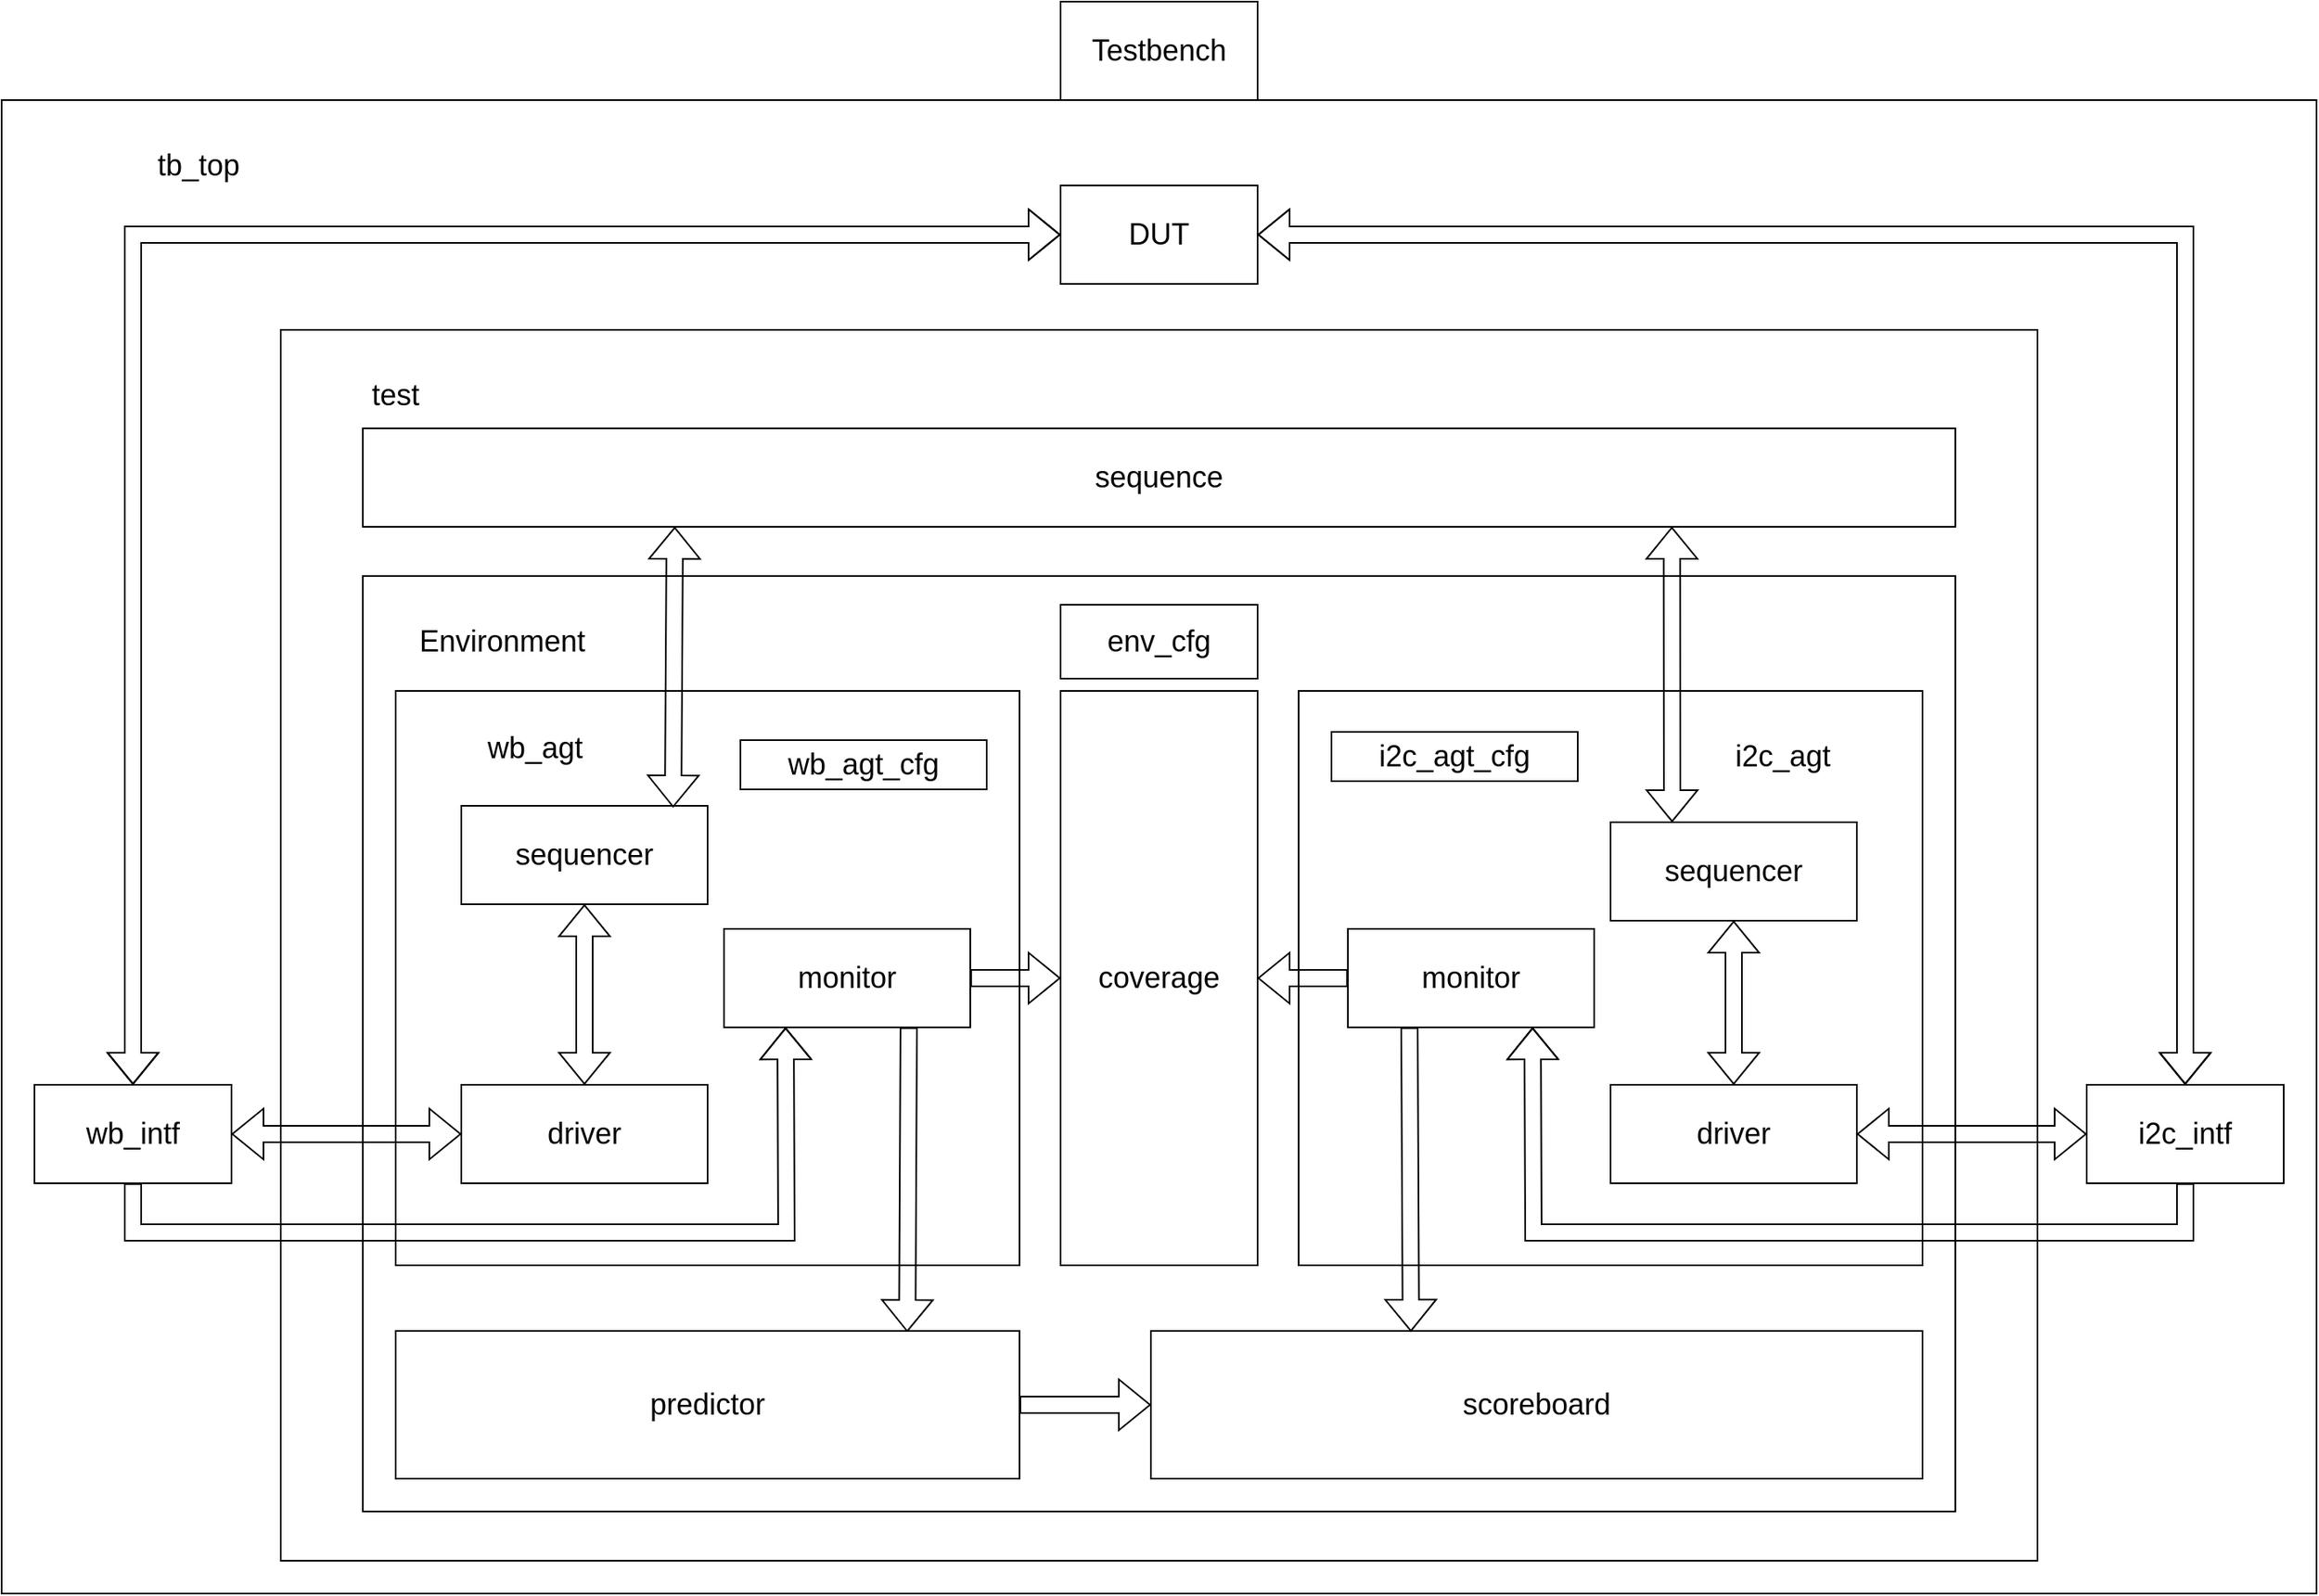 <mxfile version="20.2.3" type="device"><diagram id="UjSEskoKNUYPCKjNQTWm" name="Page-1"><mxGraphModel dx="2035" dy="1854" grid="1" gridSize="10" guides="1" tooltips="1" connect="1" arrows="1" fold="1" page="1" pageScale="1" pageWidth="850" pageHeight="1100" math="0" shadow="0"><root><mxCell id="0"/><mxCell id="1" parent="0"/><mxCell id="ifURD7FmyjEAJJss8QjB-2" value="" style="rounded=0;whiteSpace=wrap;html=1;" parent="1" vertex="1"><mxGeometry x="-240" y="-40" width="1410" height="910" as="geometry"/></mxCell><mxCell id="ifURD7FmyjEAJJss8QjB-3" value="&lt;font style=&quot;font-size: 18px;&quot;&gt;tb_top&lt;/font&gt;" style="rounded=0;whiteSpace=wrap;html=1;strokeWidth=0;strokeColor=#FFFFFF;" parent="1" vertex="1"><mxGeometry x="-180" y="-30" width="120" height="60" as="geometry"/></mxCell><mxCell id="ifURD7FmyjEAJJss8QjB-4" value="DUT" style="rounded=0;whiteSpace=wrap;html=1;fontSize=18;strokeColor=#000000;strokeWidth=1;" parent="1" vertex="1"><mxGeometry x="405" y="12" width="120" height="60" as="geometry"/></mxCell><mxCell id="ifURD7FmyjEAJJss8QjB-5" value="wb_intf" style="rounded=0;whiteSpace=wrap;html=1;fontSize=18;strokeColor=#000000;strokeWidth=1;" parent="1" vertex="1"><mxGeometry x="-220" y="560" width="120" height="60" as="geometry"/></mxCell><mxCell id="ifURD7FmyjEAJJss8QjB-6" value="i2c_intf" style="rounded=0;whiteSpace=wrap;html=1;fontSize=18;strokeColor=#000000;strokeWidth=1;" parent="1" vertex="1"><mxGeometry x="1030" y="560" width="120" height="60" as="geometry"/></mxCell><mxCell id="ifURD7FmyjEAJJss8QjB-13" value="" style="rounded=0;whiteSpace=wrap;html=1;fontSize=18;strokeColor=#000000;strokeWidth=1;" parent="1" vertex="1"><mxGeometry x="-70" y="100" width="1070" height="750" as="geometry"/></mxCell><mxCell id="ifURD7FmyjEAJJss8QjB-14" value="&lt;font style=&quot;font-size: 18px;&quot;&gt;test&lt;/font&gt;" style="rounded=0;whiteSpace=wrap;html=1;strokeWidth=0;strokeColor=#FFFFFF;" parent="1" vertex="1"><mxGeometry x="-60" y="110" width="120" height="60" as="geometry"/></mxCell><mxCell id="ifURD7FmyjEAJJss8QjB-16" value="" style="rounded=0;whiteSpace=wrap;html=1;fontSize=18;strokeColor=#000000;strokeWidth=1;" parent="1" vertex="1"><mxGeometry x="-20" y="250" width="970" height="570" as="geometry"/></mxCell><mxCell id="ifURD7FmyjEAJJss8QjB-17" value="&lt;font style=&quot;font-size: 18px;&quot;&gt;Environment&lt;/font&gt;" style="rounded=0;whiteSpace=wrap;html=1;strokeWidth=0;strokeColor=#FFFFFF;" parent="1" vertex="1"><mxGeometry x="-10" y="260" width="150" height="60" as="geometry"/></mxCell><mxCell id="ifURD7FmyjEAJJss8QjB-18" value="" style="rounded=0;whiteSpace=wrap;html=1;fontSize=18;strokeColor=#000000;strokeWidth=1;" parent="1" vertex="1"><mxGeometry y="320" width="380" height="350" as="geometry"/></mxCell><mxCell id="ifURD7FmyjEAJJss8QjB-20" value="&lt;font style=&quot;font-size: 18px;&quot;&gt;wb_agt&lt;/font&gt;" style="rounded=0;whiteSpace=wrap;html=1;strokeWidth=0;strokeColor=#FFFFFF;" parent="1" vertex="1"><mxGeometry x="10" y="330" width="150" height="50" as="geometry"/></mxCell><mxCell id="ifURD7FmyjEAJJss8QjB-24" value="&lt;font style=&quot;font-size: 18px;&quot;&gt;driver&lt;/font&gt;" style="rounded=0;whiteSpace=wrap;html=1;strokeWidth=1;strokeColor=#000000;" parent="1" vertex="1"><mxGeometry x="40" y="560" width="150" height="60" as="geometry"/></mxCell><mxCell id="ifURD7FmyjEAJJss8QjB-26" value="&lt;font style=&quot;font-size: 18px;&quot;&gt;monitor&lt;/font&gt;" style="rounded=0;whiteSpace=wrap;html=1;strokeWidth=1;strokeColor=#000000;" parent="1" vertex="1"><mxGeometry x="200" y="465" width="150" height="60" as="geometry"/></mxCell><mxCell id="ifURD7FmyjEAJJss8QjB-29" value="&lt;font style=&quot;font-size: 18px;&quot;&gt;sequencer&lt;/font&gt;" style="rounded=0;whiteSpace=wrap;html=1;strokeWidth=1;strokeColor=#000000;" parent="1" vertex="1"><mxGeometry x="40" y="390" width="150" height="60" as="geometry"/></mxCell><mxCell id="ifURD7FmyjEAJJss8QjB-31" value="scoreboard" style="rounded=0;whiteSpace=wrap;html=1;fontSize=18;strokeColor=#000000;strokeWidth=1;" parent="1" vertex="1"><mxGeometry x="460" y="710" width="470" height="90" as="geometry"/></mxCell><mxCell id="ifURD7FmyjEAJJss8QjB-33" value="env_cfg" style="rounded=0;whiteSpace=wrap;html=1;fontSize=18;strokeColor=#000000;strokeWidth=1;" parent="1" vertex="1"><mxGeometry x="405" y="267.5" width="120" height="45" as="geometry"/></mxCell><mxCell id="ifURD7FmyjEAJJss8QjB-34" value="&lt;font style=&quot;font-size: 18px;&quot;&gt;wb_agt_cfg&lt;/font&gt;" style="rounded=0;whiteSpace=wrap;html=1;strokeWidth=1;strokeColor=#000000;" parent="1" vertex="1"><mxGeometry x="210" y="350" width="150" height="30" as="geometry"/></mxCell><mxCell id="ifURD7FmyjEAJJss8QjB-36" value="&lt;font style=&quot;font-size: 18px;&quot;&gt;sequence&lt;/font&gt;" style="rounded=0;whiteSpace=wrap;html=1;strokeWidth=1;strokeColor=#000000;" parent="1" vertex="1"><mxGeometry x="-20" y="160" width="970" height="60" as="geometry"/></mxCell><mxCell id="ifURD7FmyjEAJJss8QjB-37" value="" style="group" parent="1" vertex="1" connectable="0"><mxGeometry x="550" y="320" width="380" height="350" as="geometry"/></mxCell><mxCell id="ifURD7FmyjEAJJss8QjB-21" value="" style="rounded=0;whiteSpace=wrap;html=1;fontSize=18;strokeColor=#000000;strokeWidth=1;" parent="ifURD7FmyjEAJJss8QjB-37" vertex="1"><mxGeometry width="380" height="350" as="geometry"/></mxCell><mxCell id="ifURD7FmyjEAJJss8QjB-22" value="&lt;font style=&quot;font-size: 18px;&quot;&gt;i2c_agt&lt;/font&gt;" style="rounded=0;whiteSpace=wrap;html=1;strokeWidth=0;strokeColor=#FFFFFF;" parent="ifURD7FmyjEAJJss8QjB-37" vertex="1"><mxGeometry x="220" y="10" width="150" height="60" as="geometry"/></mxCell><mxCell id="ifURD7FmyjEAJJss8QjB-27" value="&lt;font style=&quot;font-size: 18px;&quot;&gt;driver&lt;/font&gt;" style="rounded=0;whiteSpace=wrap;html=1;strokeWidth=1;strokeColor=#000000;" parent="ifURD7FmyjEAJJss8QjB-37" vertex="1"><mxGeometry x="190" y="240" width="150" height="60" as="geometry"/></mxCell><mxCell id="ifURD7FmyjEAJJss8QjB-28" value="&lt;font style=&quot;font-size: 18px;&quot;&gt;monitor&lt;/font&gt;" style="rounded=0;whiteSpace=wrap;html=1;strokeWidth=1;strokeColor=#000000;" parent="ifURD7FmyjEAJJss8QjB-37" vertex="1"><mxGeometry x="30" y="145" width="150" height="60" as="geometry"/></mxCell><mxCell id="ifURD7FmyjEAJJss8QjB-30" value="&lt;font style=&quot;font-size: 18px;&quot;&gt;sequencer&lt;/font&gt;" style="rounded=0;whiteSpace=wrap;html=1;strokeWidth=1;strokeColor=#000000;" parent="ifURD7FmyjEAJJss8QjB-37" vertex="1"><mxGeometry x="190" y="80" width="150" height="60" as="geometry"/></mxCell><mxCell id="ifURD7FmyjEAJJss8QjB-35" value="&lt;font style=&quot;font-size: 18px;&quot;&gt;i2c_agt_cfg&lt;/font&gt;" style="rounded=0;whiteSpace=wrap;html=1;strokeWidth=1;strokeColor=#000000;" parent="ifURD7FmyjEAJJss8QjB-37" vertex="1"><mxGeometry x="20" y="25" width="150" height="30" as="geometry"/></mxCell><mxCell id="ifURD7FmyjEAJJss8QjB-46" value="" style="shape=flexArrow;endArrow=classic;startArrow=classic;html=1;rounded=0;fontSize=18;exitX=0.5;exitY=0;exitDx=0;exitDy=0;entryX=0.5;entryY=1;entryDx=0;entryDy=0;" parent="ifURD7FmyjEAJJss8QjB-37" source="ifURD7FmyjEAJJss8QjB-27" target="ifURD7FmyjEAJJss8QjB-30" edge="1"><mxGeometry width="100" height="100" relative="1" as="geometry"><mxPoint x="260" y="260" as="sourcePoint"/><mxPoint x="260" y="150" as="targetPoint"/></mxGeometry></mxCell><mxCell id="ifURD7FmyjEAJJss8QjB-19" value="coverage" style="rounded=0;whiteSpace=wrap;html=1;fontSize=18;strokeColor=#000000;strokeWidth=1;" parent="1" vertex="1"><mxGeometry x="405" y="320" width="120" height="350" as="geometry"/></mxCell><mxCell id="ifURD7FmyjEAJJss8QjB-39" value="" style="shape=flexArrow;endArrow=classic;startArrow=classic;html=1;rounded=0;fontSize=18;exitX=0.86;exitY=0.017;exitDx=0;exitDy=0;exitPerimeter=0;" parent="1" source="ifURD7FmyjEAJJss8QjB-29" edge="1"><mxGeometry width="100" height="100" relative="1" as="geometry"><mxPoint x="70" y="320" as="sourcePoint"/><mxPoint x="170" y="220" as="targetPoint"/></mxGeometry></mxCell><mxCell id="ifURD7FmyjEAJJss8QjB-40" value="" style="shape=flexArrow;endArrow=classic;startArrow=classic;html=1;rounded=0;fontSize=18;exitX=0.25;exitY=0;exitDx=0;exitDy=0;entryX=0.822;entryY=1;entryDx=0;entryDy=0;entryPerimeter=0;" parent="1" source="ifURD7FmyjEAJJss8QjB-30" target="ifURD7FmyjEAJJss8QjB-36" edge="1"><mxGeometry width="100" height="100" relative="1" as="geometry"><mxPoint x="710" y="411.02" as="sourcePoint"/><mxPoint x="711" y="220" as="targetPoint"/></mxGeometry></mxCell><mxCell id="ifURD7FmyjEAJJss8QjB-41" value="" style="shape=flexArrow;endArrow=classic;startArrow=classic;html=1;rounded=0;fontSize=18;exitX=0.5;exitY=0;exitDx=0;exitDy=0;entryX=0.5;entryY=1;entryDx=0;entryDy=0;" parent="1" source="ifURD7FmyjEAJJss8QjB-24" target="ifURD7FmyjEAJJss8QjB-29" edge="1"><mxGeometry width="100" height="100" relative="1" as="geometry"><mxPoint x="114.5" y="661.02" as="sourcePoint"/><mxPoint x="115.5" y="470" as="targetPoint"/></mxGeometry></mxCell><mxCell id="ifURD7FmyjEAJJss8QjB-44" value="" style="shape=flexArrow;endArrow=classic;html=1;rounded=0;fontSize=18;exitX=1;exitY=0.5;exitDx=0;exitDy=0;" parent="1" source="ifURD7FmyjEAJJss8QjB-26" target="ifURD7FmyjEAJJss8QjB-19" edge="1"><mxGeometry width="50" height="50" relative="1" as="geometry"><mxPoint x="430" y="480" as="sourcePoint"/><mxPoint x="480" y="430" as="targetPoint"/></mxGeometry></mxCell><mxCell id="ifURD7FmyjEAJJss8QjB-47" value="" style="shape=flexArrow;endArrow=classic;html=1;rounded=0;fontSize=18;entryX=1;entryY=0.5;entryDx=0;entryDy=0;exitX=0;exitY=0.5;exitDx=0;exitDy=0;" parent="1" source="ifURD7FmyjEAJJss8QjB-28" target="ifURD7FmyjEAJJss8QjB-19" edge="1"><mxGeometry width="50" height="50" relative="1" as="geometry"><mxPoint x="430" y="480" as="sourcePoint"/><mxPoint x="480" y="430" as="targetPoint"/></mxGeometry></mxCell><mxCell id="ifURD7FmyjEAJJss8QjB-50" value="" style="shape=flexArrow;endArrow=classic;startArrow=classic;html=1;rounded=0;fontSize=18;exitX=0.5;exitY=0;exitDx=0;exitDy=0;entryX=0;entryY=0.5;entryDx=0;entryDy=0;" parent="1" source="ifURD7FmyjEAJJss8QjB-5" target="ifURD7FmyjEAJJss8QjB-4" edge="1"><mxGeometry width="100" height="100" relative="1" as="geometry"><mxPoint x="350" y="500" as="sourcePoint"/><mxPoint x="450" y="400" as="targetPoint"/><Array as="points"><mxPoint x="-160" y="42"/></Array></mxGeometry></mxCell><mxCell id="ifURD7FmyjEAJJss8QjB-51" value="" style="shape=flexArrow;endArrow=classic;startArrow=classic;html=1;rounded=0;fontSize=18;entryX=1;entryY=0.5;entryDx=0;entryDy=0;exitX=0.5;exitY=0;exitDx=0;exitDy=0;" parent="1" source="ifURD7FmyjEAJJss8QjB-6" target="ifURD7FmyjEAJJss8QjB-4" edge="1"><mxGeometry width="100" height="100" relative="1" as="geometry"><mxPoint x="350" y="500" as="sourcePoint"/><mxPoint x="450" y="400" as="targetPoint"/><Array as="points"><mxPoint x="1090" y="42"/></Array></mxGeometry></mxCell><mxCell id="ifURD7FmyjEAJJss8QjB-52" value="" style="shape=flexArrow;endArrow=classic;startArrow=classic;html=1;rounded=0;fontSize=18;exitX=1;exitY=0.5;exitDx=0;exitDy=0;entryX=0;entryY=0.5;entryDx=0;entryDy=0;" parent="1" source="ifURD7FmyjEAJJss8QjB-5" target="ifURD7FmyjEAJJss8QjB-24" edge="1"><mxGeometry width="100" height="100" relative="1" as="geometry"><mxPoint x="430" y="500" as="sourcePoint"/><mxPoint x="530" y="400" as="targetPoint"/></mxGeometry></mxCell><mxCell id="ifURD7FmyjEAJJss8QjB-53" value="" style="shape=flexArrow;endArrow=classic;startArrow=classic;html=1;rounded=0;fontSize=18;entryX=0;entryY=0.5;entryDx=0;entryDy=0;" parent="1" target="ifURD7FmyjEAJJss8QjB-6" edge="1"><mxGeometry width="100" height="100" relative="1" as="geometry"><mxPoint x="890" y="590" as="sourcePoint"/><mxPoint x="50" y="600" as="targetPoint"/></mxGeometry></mxCell><mxCell id="ifURD7FmyjEAJJss8QjB-54" value="" style="shape=flexArrow;endArrow=classic;html=1;rounded=0;fontSize=18;entryX=0.25;entryY=1;entryDx=0;entryDy=0;" parent="1" target="ifURD7FmyjEAJJss8QjB-26" edge="1"><mxGeometry width="50" height="50" relative="1" as="geometry"><mxPoint x="-160" y="620" as="sourcePoint"/><mxPoint x="500" y="430" as="targetPoint"/><Array as="points"><mxPoint x="-160" y="650"/><mxPoint x="238" y="650"/></Array></mxGeometry></mxCell><mxCell id="ifURD7FmyjEAJJss8QjB-56" value="" style="shape=flexArrow;endArrow=classic;html=1;rounded=0;fontSize=18;exitX=0.5;exitY=1;exitDx=0;exitDy=0;entryX=0.75;entryY=1;entryDx=0;entryDy=0;" parent="1" source="ifURD7FmyjEAJJss8QjB-6" target="ifURD7FmyjEAJJss8QjB-28" edge="1"><mxGeometry width="50" height="50" relative="1" as="geometry"><mxPoint x="450" y="480" as="sourcePoint"/><mxPoint x="500" y="430" as="targetPoint"/><Array as="points"><mxPoint x="1090" y="650"/><mxPoint x="693" y="650"/></Array></mxGeometry></mxCell><mxCell id="ifURD7FmyjEAJJss8QjB-57" value="" style="shape=flexArrow;endArrow=classic;html=1;rounded=0;fontSize=18;exitX=0.25;exitY=1;exitDx=0;exitDy=0;entryX=0.337;entryY=0.005;entryDx=0;entryDy=0;entryPerimeter=0;" parent="1" source="ifURD7FmyjEAJJss8QjB-28" target="ifURD7FmyjEAJJss8QjB-31" edge="1"><mxGeometry width="50" height="50" relative="1" as="geometry"><mxPoint x="450" y="480" as="sourcePoint"/><mxPoint x="617" y="700" as="targetPoint"/></mxGeometry></mxCell><mxCell id="ifURD7FmyjEAJJss8QjB-58" value="" style="shape=flexArrow;endArrow=classic;html=1;rounded=0;fontSize=18;exitX=0.75;exitY=1;exitDx=0;exitDy=0;entryX=0.82;entryY=0.007;entryDx=0;entryDy=0;entryPerimeter=0;" parent="1" source="ifURD7FmyjEAJJss8QjB-26" target="ntn2G17EJ8bJRs3fznQx-1" edge="1"><mxGeometry width="50" height="50" relative="1" as="geometry"><mxPoint x="310" y="535" as="sourcePoint"/><mxPoint x="313" y="690" as="targetPoint"/></mxGeometry></mxCell><mxCell id="ifURD7FmyjEAJJss8QjB-59" value="Testbench" style="rounded=0;whiteSpace=wrap;html=1;fontSize=18;strokeColor=#000000;strokeWidth=1;" parent="1" vertex="1"><mxGeometry x="405" y="-100" width="120" height="60" as="geometry"/></mxCell><mxCell id="ntn2G17EJ8bJRs3fznQx-1" value="predictor" style="rounded=0;whiteSpace=wrap;html=1;fontSize=18;strokeColor=#000000;strokeWidth=1;" vertex="1" parent="1"><mxGeometry y="710" width="380" height="90" as="geometry"/></mxCell><mxCell id="ntn2G17EJ8bJRs3fznQx-2" value="" style="shape=flexArrow;endArrow=classic;html=1;rounded=0;exitX=1;exitY=0.5;exitDx=0;exitDy=0;entryX=0;entryY=0.5;entryDx=0;entryDy=0;" edge="1" parent="1" source="ntn2G17EJ8bJRs3fznQx-1" target="ifURD7FmyjEAJJss8QjB-31"><mxGeometry width="50" height="50" relative="1" as="geometry"><mxPoint x="510" y="700" as="sourcePoint"/><mxPoint x="560" y="650" as="targetPoint"/></mxGeometry></mxCell></root></mxGraphModel></diagram></mxfile>
